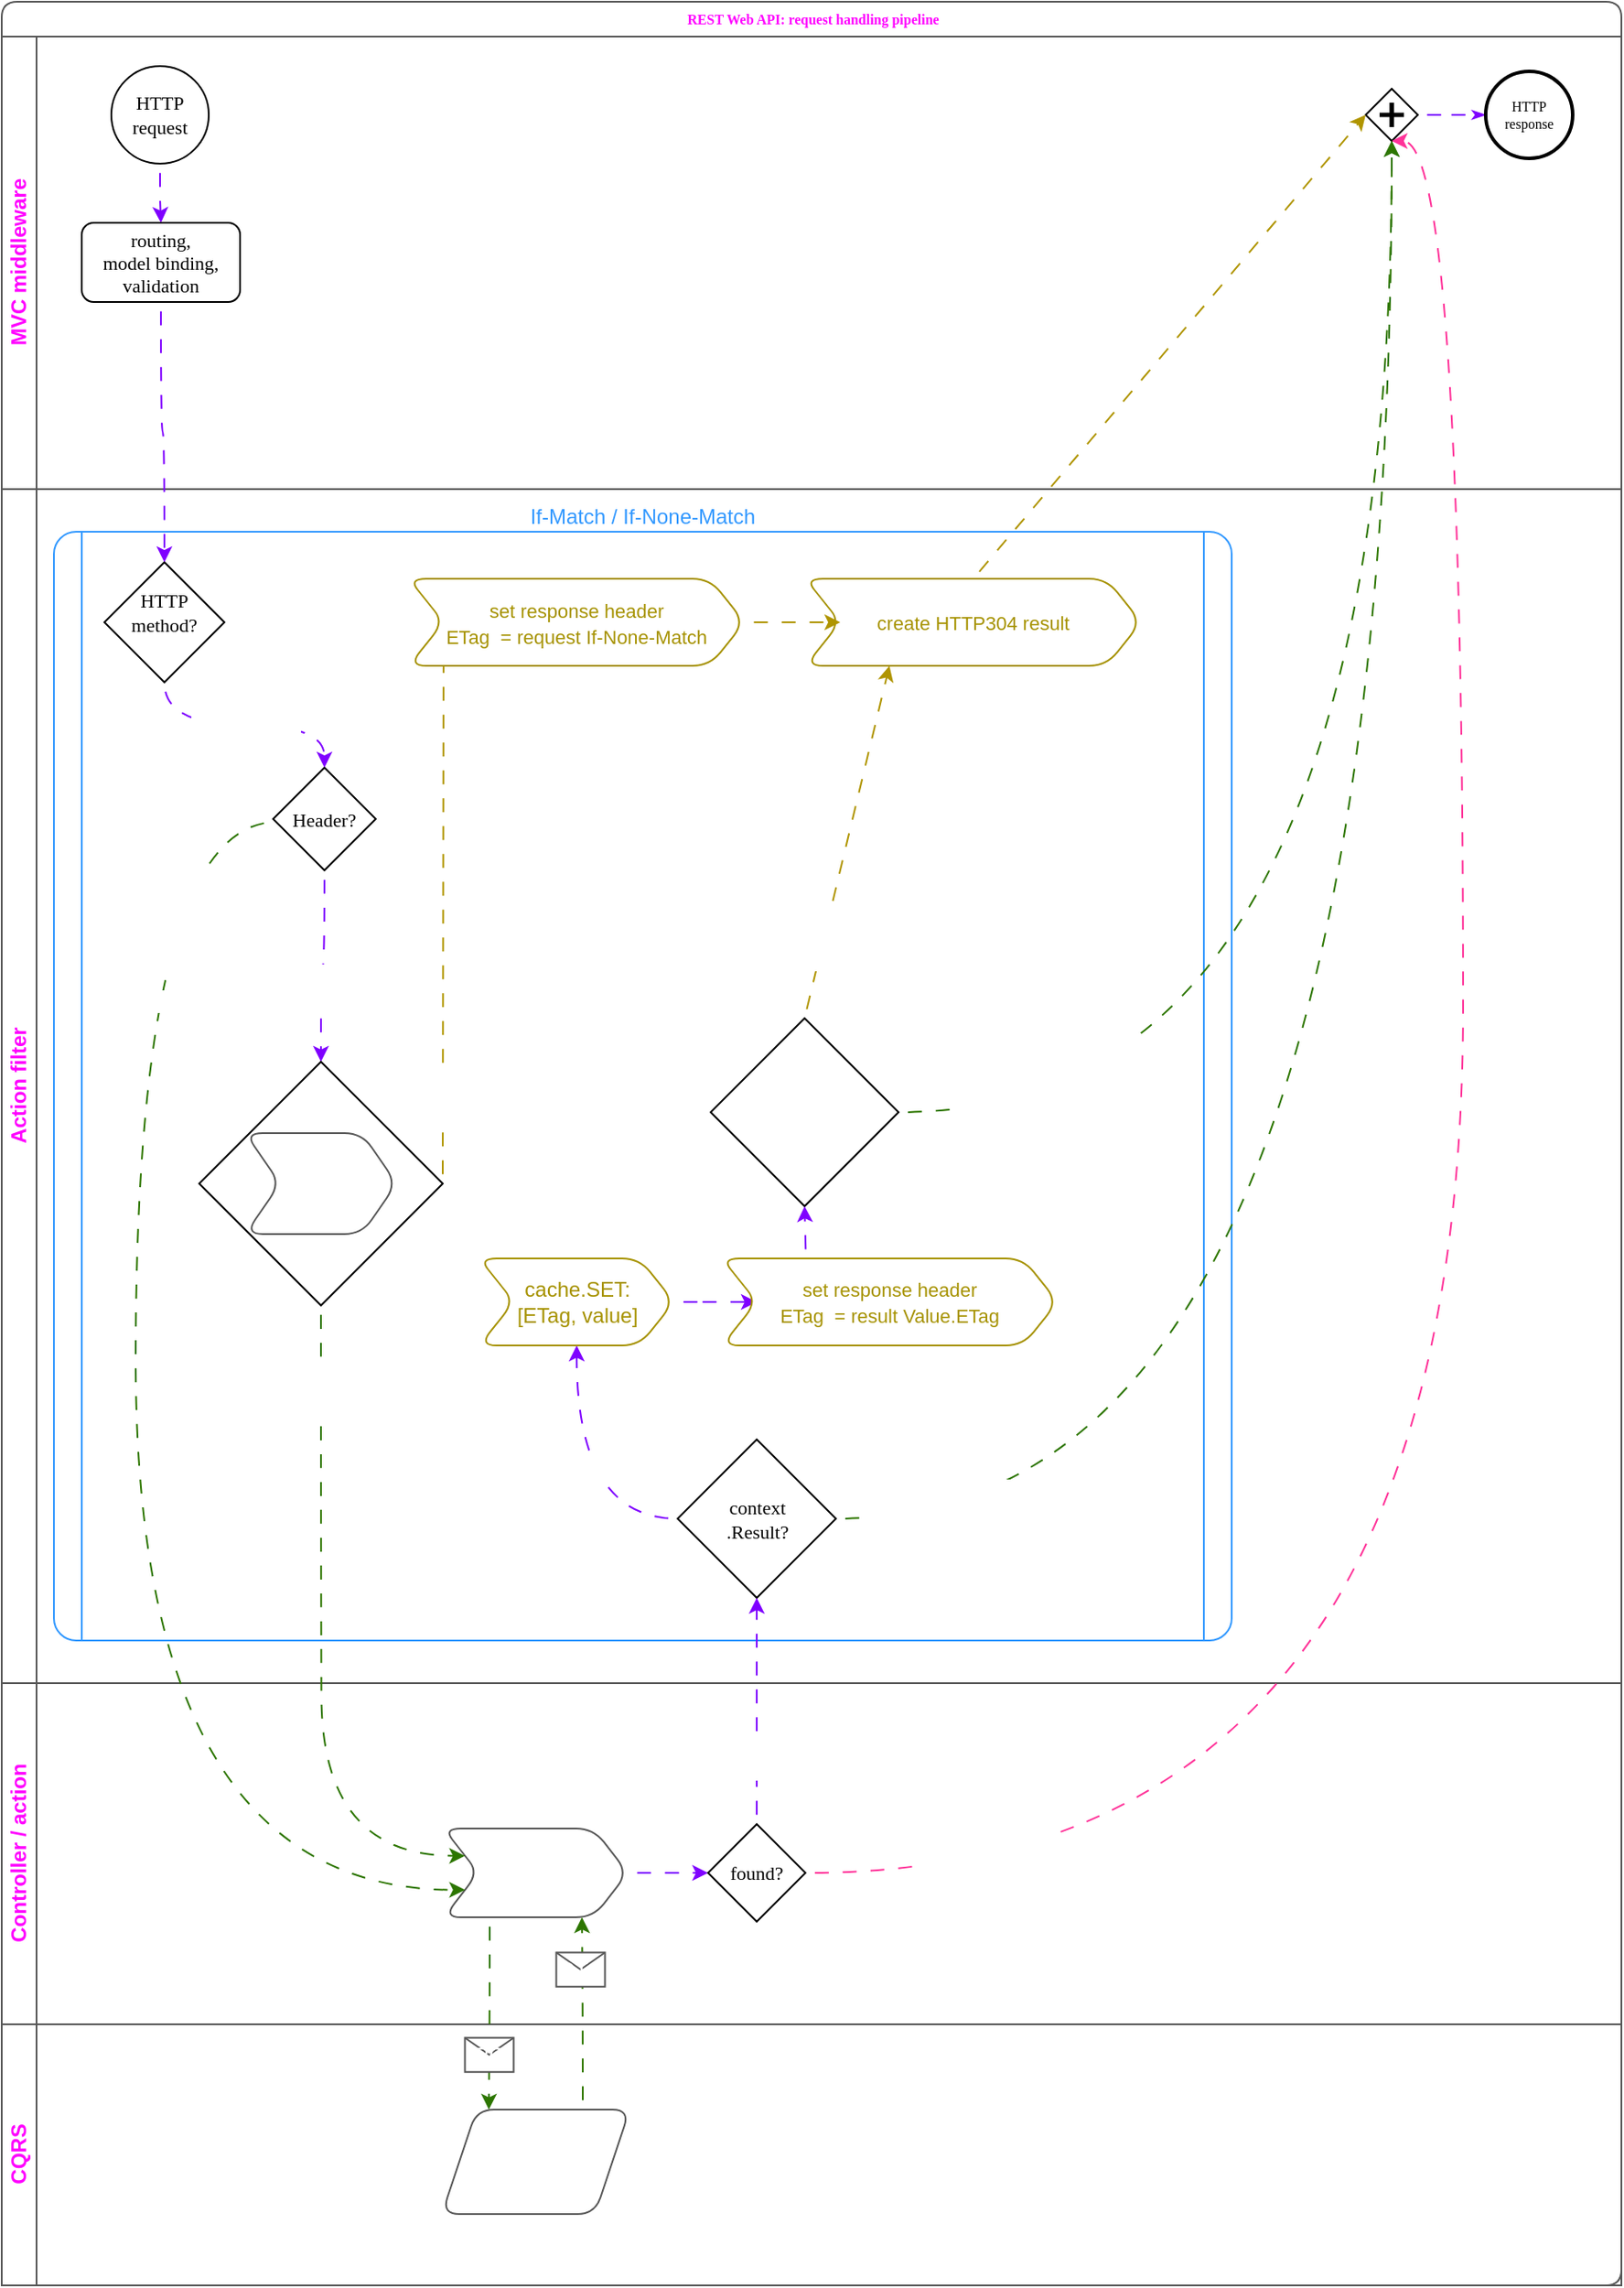 <mxfile version="17.2.4" type="github">
  <diagram name="Overall req. handling" id="c7488fd3-1785-93aa-aadb-54a6760d102a">
    <mxGraphModel dx="321.21" dy="-96.02" grid="1" gridSize="7" guides="1" tooltips="1" connect="1" arrows="1" fold="1" page="1" pageScale="1" pageWidth="1169" pageHeight="827" background="none" math="1" shadow="0">
      <root>
        <mxCell id="0" />
        <mxCell id="1" parent="0" />
        <mxCell id="2b4e8129b02d487f-1" value="REST Web API: request handling pipeline" style="swimlane;html=1;childLayout=stackLayout;horizontal=1;startSize=20;horizontalStack=0;rounded=1;shadow=0;labelBackgroundColor=none;strokeWidth=1;fontFamily=Verdana;fontSize=8;align=center;strokeColor=#575757;fontColor=#FF00FF;verticalAlign=middle;" parent="1" vertex="1">
          <mxGeometry x="203" y="63" width="931" height="1312" as="geometry">
            <mxRectangle x="180" y="70" width="210" height="21" as="alternateBounds" />
          </mxGeometry>
        </mxCell>
        <mxCell id="2b4e8129b02d487f-2" value="MVC middleware" style="swimlane;html=1;startSize=20;horizontal=0;strokeColor=#575757;fontColor=#FF00FF;" parent="2b4e8129b02d487f-1" vertex="1">
          <mxGeometry y="20" width="931" height="260" as="geometry">
            <mxRectangle y="20" width="680" height="28" as="alternateBounds" />
          </mxGeometry>
        </mxCell>
        <mxCell id="ZFfrjUVuDJgjYZVKDLoG-13" value="" style="edgeStyle=orthogonalEdgeStyle;rounded=0;orthogonalLoop=1;jettySize=auto;html=1;fontColor=#FF00FF;flowAnimation=1;fillColor=#6a00ff;strokeColor=#7F00FF;" edge="1" parent="2b4e8129b02d487f-2" source="2b4e8129b02d487f-5" target="2b4e8129b02d487f-6">
          <mxGeometry relative="1" as="geometry" />
        </mxCell>
        <mxCell id="2b4e8129b02d487f-5" value="HTTP&lt;br style=&quot;font-size: 11px;&quot;&gt;request" style="ellipse;whiteSpace=wrap;html=1;rounded=0;shadow=0;labelBackgroundColor=none;strokeWidth=1;fontFamily=Verdana;fontSize=11;align=center;aspect=fixed;" parent="2b4e8129b02d487f-2" vertex="1">
          <mxGeometry x="63" y="17" width="56" height="56" as="geometry" />
        </mxCell>
        <mxCell id="2b4e8129b02d487f-6" value="routing,&lt;br style=&quot;font-size: 11px;&quot;&gt;model binding,&lt;br style=&quot;font-size: 11px;&quot;&gt;validation&lt;br style=&quot;font-size: 11px;&quot;&gt;" style="rounded=1;whiteSpace=wrap;html=1;shadow=0;labelBackgroundColor=none;strokeWidth=1;fontFamily=Verdana;fontSize=11;align=center;aspect=fixed;" parent="2b4e8129b02d487f-2" vertex="1">
          <mxGeometry x="46" y="107.0" width="91" height="45.5" as="geometry" />
        </mxCell>
        <mxCell id="2b4e8129b02d487f-23" style="edgeStyle=orthogonalEdgeStyle;rounded=0;html=1;labelBackgroundColor=none;startArrow=none;startFill=0;startSize=5;endArrow=classicThin;endFill=1;endSize=5;jettySize=auto;orthogonalLoop=1;strokeWidth=1;fontFamily=Verdana;fontSize=8;flowAnimation=1;strokeColor=#7F00FF;" parent="2b4e8129b02d487f-2" source="2b4e8129b02d487f-10" target="2b4e8129b02d487f-11" edge="1">
          <mxGeometry relative="1" as="geometry" />
        </mxCell>
        <mxCell id="2b4e8129b02d487f-10" value="" style="shape=mxgraph.bpmn.shape;html=1;verticalLabelPosition=bottom;labelBackgroundColor=#ffffff;verticalAlign=top;perimeter=rhombusPerimeter;background=gateway;outline=none;symbol=parallelGw;rounded=1;shadow=0;strokeWidth=1;fontFamily=Verdana;fontSize=8;align=center;" parent="2b4e8129b02d487f-2" vertex="1">
          <mxGeometry x="784" y="30" width="30" height="30" as="geometry" />
        </mxCell>
        <mxCell id="2b4e8129b02d487f-11" value="HTTP&lt;br&gt;response" style="ellipse;whiteSpace=wrap;html=1;rounded=0;shadow=0;labelBackgroundColor=none;strokeWidth=2;fontFamily=Verdana;fontSize=8;align=center;aspect=fixed;" parent="2b4e8129b02d487f-2" vertex="1">
          <mxGeometry x="853" y="20" width="50" height="50" as="geometry" />
        </mxCell>
        <mxCell id="2b4e8129b02d487f-3" value="Action filter" style="swimlane;html=1;startSize=20;horizontal=0;rounded=0;strokeColor=#575757;fontColor=#FF00FF;" parent="2b4e8129b02d487f-1" vertex="1">
          <mxGeometry y="280" width="931" height="686" as="geometry">
            <mxRectangle y="280" width="680" height="20" as="alternateBounds" />
          </mxGeometry>
        </mxCell>
        <mxCell id="ZFfrjUVuDJgjYZVKDLoG-20" value="If-Match / If-None-Match" style="shape=process;whiteSpace=wrap;html=1;backgroundOutline=1;rounded=1;fontFamily=Helvetica;fontSize=12;startSize=20;strokeWidth=1;size=0.024;verticalAlign=bottom;labelPosition=center;verticalLabelPosition=top;align=center;arcSize=2;portConstraintRotation=0;strokeColor=#3399FF;fontColor=#3399FF;" vertex="1" parent="2b4e8129b02d487f-3">
          <mxGeometry x="30" y="24.5" width="677" height="637" as="geometry" />
        </mxCell>
        <mxCell id="2b4e8129b02d487f-15" value="HTTP&lt;br style=&quot;font-size: 11px;&quot;&gt;method?" style="strokeWidth=1;html=1;shape=mxgraph.flowchart.decision;whiteSpace=wrap;rounded=1;shadow=0;labelBackgroundColor=none;fontFamily=Verdana;fontSize=11;align=center;aspect=fixed;verticalAlign=middle;spacing=2;spacingTop=-12;" parent="2b4e8129b02d487f-3" vertex="1">
          <mxGeometry x="59" y="42" width="69" height="69" as="geometry" />
        </mxCell>
        <mxCell id="ZFfrjUVuDJgjYZVKDLoG-23" value="Header?" style="strokeWidth=1;html=1;shape=mxgraph.flowchart.decision;whiteSpace=wrap;rounded=1;shadow=0;labelBackgroundColor=none;fontFamily=Verdana;fontSize=11;align=center;aspect=fixed;" vertex="1" parent="2b4e8129b02d487f-3">
          <mxGeometry x="156" y="160" width="59" height="59" as="geometry" />
        </mxCell>
        <mxCell id="ZFfrjUVuDJgjYZVKDLoG-17" value="GET, HEAD" style="orthogonalLoop=1;jettySize=auto;html=1;fontFamily=Helvetica;fontSize=12;fontColor=#FFFFFF;startSize=20;entryX=0.5;entryY=0;entryDx=0;entryDy=0;exitX=0.5;exitY=1;exitDx=0;exitDy=0;exitPerimeter=0;edgeStyle=orthogonalEdgeStyle;elbow=vertical;entryPerimeter=0;curved=1;flowAnimation=1;fillColor=#6a00ff;strokeColor=#7F00FF;" edge="1" parent="2b4e8129b02d487f-3" source="2b4e8129b02d487f-15" target="ZFfrjUVuDJgjYZVKDLoG-23">
          <mxGeometry relative="1" as="geometry">
            <mxPoint x="92" y="134" as="targetPoint" />
          </mxGeometry>
        </mxCell>
        <mxCell id="ZFfrjUVuDJgjYZVKDLoG-75" style="edgeStyle=orthogonalEdgeStyle;comic=0;jumpStyle=none;orthogonalLoop=1;jettySize=auto;html=1;entryX=0.5;entryY=1;entryDx=0;entryDy=0;fontFamily=Helvetica;fontSize=11;fontColor=#FFFFFF;startArrow=none;startFill=0;startSize=20;strokeColor=#7F00FF;elbow=vertical;exitX=0;exitY=0.5;exitDx=0;exitDy=0;exitPerimeter=0;curved=1;flowAnimation=1;" edge="1" parent="2b4e8129b02d487f-3" source="ZFfrjUVuDJgjYZVKDLoG-43" target="ZFfrjUVuDJgjYZVKDLoG-74">
          <mxGeometry relative="1" as="geometry" />
        </mxCell>
        <mxCell id="ZFfrjUVuDJgjYZVKDLoG-76" value="value IS IEtag" style="edgeLabel;html=1;align=center;verticalAlign=middle;resizable=0;points=[];fontSize=11;fontFamily=Helvetica;fontColor=#FFFFFF;" vertex="1" connectable="0" parent="ZFfrjUVuDJgjYZVKDLoG-75">
          <mxGeometry x="0.124" y="-8" relative="1" as="geometry">
            <mxPoint as="offset" />
          </mxGeometry>
        </mxCell>
        <mxCell id="ZFfrjUVuDJgjYZVKDLoG-43" value="context&lt;br&gt;.Result?" style="strokeWidth=1;html=1;shape=mxgraph.flowchart.decision;whiteSpace=wrap;rounded=1;shadow=0;labelBackgroundColor=none;fontFamily=Verdana;fontSize=11;align=center;aspect=fixed;" vertex="1" parent="2b4e8129b02d487f-3">
          <mxGeometry x="388.5" y="546" width="91" height="91" as="geometry" />
        </mxCell>
        <mxCell id="ZFfrjUVuDJgjYZVKDLoG-25" style="edgeStyle=orthogonalEdgeStyle;jumpStyle=none;orthogonalLoop=1;jettySize=auto;html=1;fontFamily=Helvetica;fontSize=12;fontColor=#FFFFFF;startSize=20;elbow=vertical;exitX=0.5;exitY=1;exitDx=0;exitDy=0;exitPerimeter=0;curved=1;flowAnimation=1;fillColor=#6a00ff;strokeColor=#7F00FF;" edge="1" parent="2b4e8129b02d487f-3" source="ZFfrjUVuDJgjYZVKDLoG-23" target="ZFfrjUVuDJgjYZVKDLoG-52">
          <mxGeometry relative="1" as="geometry">
            <mxPoint x="97" y="434" as="targetPoint" />
          </mxGeometry>
        </mxCell>
        <mxCell id="ZFfrjUVuDJgjYZVKDLoG-28" value="If-None-Match&lt;br&gt;IS &quot;val&quot;" style="edgeLabel;html=1;align=center;verticalAlign=middle;resizable=0;points=[];fontSize=12;fontFamily=Helvetica;fontColor=#FFFFFF;" vertex="1" connectable="0" parent="ZFfrjUVuDJgjYZVKDLoG-25">
          <mxGeometry x="-0.108" y="3" relative="1" as="geometry">
            <mxPoint x="-3" y="18" as="offset" />
          </mxGeometry>
        </mxCell>
        <mxCell id="ZFfrjUVuDJgjYZVKDLoG-57" style="jumpStyle=none;orthogonalLoop=1;jettySize=auto;html=1;fontFamily=Helvetica;fontSize=11;fontColor=#FFFFFF;startArrow=none;startFill=0;startSize=20;elbow=vertical;exitX=1;exitY=0.5;exitDx=0;exitDy=0;exitPerimeter=0;entryX=0;entryY=0.5;entryDx=0;entryDy=0;flowAnimation=1;fillColor=#e3c800;strokeColor=#B09500;" edge="1" parent="2b4e8129b02d487f-3" source="ZFfrjUVuDJgjYZVKDLoG-52" target="ZFfrjUVuDJgjYZVKDLoG-80">
          <mxGeometry relative="1" as="geometry">
            <mxPoint x="361.565" y="126" as="targetPoint" />
          </mxGeometry>
        </mxCell>
        <mxCell id="ZFfrjUVuDJgjYZVKDLoG-58" value="YES:&lt;br&gt;COND. IS FULFILLED" style="edgeLabel;html=1;align=center;verticalAlign=middle;resizable=0;points=[];fontSize=11;fontFamily=Helvetica;fontColor=#FFFFFF;" vertex="1" connectable="0" parent="ZFfrjUVuDJgjYZVKDLoG-57">
          <mxGeometry x="0.142" y="12" relative="1" as="geometry">
            <mxPoint x="59" y="135" as="offset" />
          </mxGeometry>
        </mxCell>
        <mxCell id="ZFfrjUVuDJgjYZVKDLoG-55" value="" style="group;treeMoving=0;treeFolding=0;pointerEvents=0;autosize=1;" vertex="1" connectable="0" parent="2b4e8129b02d487f-3">
          <mxGeometry x="113.5" y="329" width="140" height="140" as="geometry" />
        </mxCell>
        <mxCell id="ZFfrjUVuDJgjYZVKDLoG-52" value="" style="strokeWidth=1;html=1;shape=mxgraph.flowchart.decision;whiteSpace=wrap;rounded=1;shadow=0;labelBackgroundColor=none;fontFamily=Verdana;fontSize=11;align=center;aspect=fixed;" vertex="1" parent="ZFfrjUVuDJgjYZVKDLoG-55">
          <mxGeometry width="140" height="140" as="geometry" />
        </mxCell>
        <mxCell id="ZFfrjUVuDJgjYZVKDLoG-49" value="cache.GET:&lt;br&gt;found?" style="shape=step;perimeter=stepPerimeter;whiteSpace=wrap;html=1;fixedSize=1;rounded=1;fontFamily=Helvetica;fontSize=11;fontColor=#FFFFFF;startSize=20;strokeColor=#575757;strokeWidth=1;fillColor=default;aspect=fixed;labelPosition=center;verticalLabelPosition=middle;align=center;verticalAlign=middle;spacingRight=-10;" vertex="1" parent="ZFfrjUVuDJgjYZVKDLoG-55">
          <mxGeometry x="26.5" y="41" width="87" height="58" as="geometry" />
        </mxCell>
        <mxCell id="ZFfrjUVuDJgjYZVKDLoG-78" value="" style="edgeStyle=orthogonalEdgeStyle;curved=1;comic=0;jumpStyle=none;orthogonalLoop=1;jettySize=auto;html=1;fontFamily=Helvetica;fontSize=11;fontColor=#FFFFFF;startArrow=none;startFill=0;startSize=20;strokeColor=#7F00FF;elbow=vertical;flowAnimation=1;" edge="1" parent="2b4e8129b02d487f-3" source="ZFfrjUVuDJgjYZVKDLoG-74" target="ZFfrjUVuDJgjYZVKDLoG-77">
          <mxGeometry relative="1" as="geometry" />
        </mxCell>
        <mxCell id="ZFfrjUVuDJgjYZVKDLoG-74" value="cache.SET:&lt;br&gt;[ETag, value]" style="shape=step;perimeter=stepPerimeter;whiteSpace=wrap;html=1;fixedSize=1;rounded=1;fontFamily=Helvetica;fontSize=12;fontColor=#A69200;startSize=20;strokeColor=#A69200;strokeWidth=1;fillColor=default;" vertex="1" parent="2b4e8129b02d487f-3">
          <mxGeometry x="274.5" y="442" width="112" height="50" as="geometry" />
        </mxCell>
        <mxCell id="ZFfrjUVuDJgjYZVKDLoG-77" value="&lt;span style=&quot;font-size: 11px&quot;&gt;set response header&lt;br&gt;ETag&amp;nbsp; = result Value.ETag&lt;/span&gt;" style="shape=step;perimeter=stepPerimeter;whiteSpace=wrap;html=1;fixedSize=1;rounded=1;fontFamily=Helvetica;fontSize=12;fontColor=#A69200;startSize=20;strokeColor=#A69200;strokeWidth=1;fillColor=default;" vertex="1" parent="2b4e8129b02d487f-3">
          <mxGeometry x="414" y="442" width="193" height="50" as="geometry" />
        </mxCell>
        <mxCell id="ZFfrjUVuDJgjYZVKDLoG-79" value="&lt;span style=&quot;color: rgb(255 , 255 , 255) ; font-family: &amp;#34;helvetica&amp;#34; ; font-size: 12px&quot;&gt;If-None-Match&lt;/span&gt;&lt;br style=&quot;color: rgb(255 , 255 , 255) ; font-family: &amp;#34;helvetica&amp;#34; ; font-size: 12px&quot;&gt;&lt;span style=&quot;color: rgb(255 , 255 , 255) ; font-family: &amp;#34;helvetica&amp;#34; ; font-size: 12px&quot;&gt;IS Value.ETag&lt;/span&gt;" style="strokeWidth=1;html=1;shape=mxgraph.flowchart.decision;whiteSpace=wrap;rounded=1;shadow=0;labelBackgroundColor=none;fontFamily=Verdana;fontSize=11;align=center;aspect=fixed;" vertex="1" parent="2b4e8129b02d487f-3">
          <mxGeometry x="407.5" y="304" width="108" height="108" as="geometry" />
        </mxCell>
        <mxCell id="ZFfrjUVuDJgjYZVKDLoG-80" value="&lt;span style=&quot;font-size: 11px&quot;&gt;set response header&lt;br&gt;ETag&amp;nbsp; = request If-None-Match&lt;/span&gt;" style="shape=step;perimeter=stepPerimeter;whiteSpace=wrap;html=1;fixedSize=1;rounded=1;fontFamily=Helvetica;fontSize=12;fontColor=#A69200;startSize=20;strokeColor=#A69200;strokeWidth=1;fillColor=default;" vertex="1" parent="2b4e8129b02d487f-3">
          <mxGeometry x="234" y="51.5" width="193" height="50" as="geometry" />
        </mxCell>
        <mxCell id="ZFfrjUVuDJgjYZVKDLoG-82" value="&lt;span style=&quot;font-size: 11px&quot;&gt;create HTTP304 result&lt;/span&gt;" style="shape=step;perimeter=stepPerimeter;whiteSpace=wrap;html=1;fixedSize=1;rounded=1;fontFamily=Helvetica;fontSize=12;fontColor=#A69200;startSize=20;strokeColor=#A69200;strokeWidth=1;fillColor=default;" vertex="1" parent="2b4e8129b02d487f-3">
          <mxGeometry x="462" y="51.5" width="193" height="50" as="geometry" />
        </mxCell>
        <mxCell id="ZFfrjUVuDJgjYZVKDLoG-59" style="jumpStyle=none;orthogonalLoop=1;jettySize=auto;html=1;fontFamily=Helvetica;fontSize=11;fontColor=#FFFFFF;startArrow=none;startFill=0;startSize=20;elbow=vertical;entryX=0;entryY=0.5;entryDx=0;entryDy=0;exitX=1;exitY=0.5;exitDx=0;exitDy=0;flowAnimation=1;fillColor=#e3c800;strokeColor=#B09500;" edge="1" parent="2b4e8129b02d487f-3" source="ZFfrjUVuDJgjYZVKDLoG-80" target="ZFfrjUVuDJgjYZVKDLoG-82">
          <mxGeometry relative="1" as="geometry">
            <mxPoint x="431.5" y="90.988" as="sourcePoint" />
            <mxPoint x="602" y="-168" as="targetPoint" />
          </mxGeometry>
        </mxCell>
        <mxCell id="ZFfrjUVuDJgjYZVKDLoG-83" style="jumpStyle=none;orthogonalLoop=1;jettySize=auto;html=1;fontFamily=Helvetica;fontSize=11;fontColor=#FFFFFF;startArrow=none;startFill=0;startSize=20;elbow=vertical;entryX=0.25;entryY=1;entryDx=0;entryDy=0;flowAnimation=1;fillColor=#e3c800;strokeColor=#B09500;exitX=0.5;exitY=0;exitDx=0;exitDy=0;exitPerimeter=0;" edge="1" parent="2b4e8129b02d487f-3" source="ZFfrjUVuDJgjYZVKDLoG-79" target="ZFfrjUVuDJgjYZVKDLoG-82">
          <mxGeometry relative="1" as="geometry">
            <mxPoint x="472" y="172" as="sourcePoint" />
            <mxPoint x="511" y="108.5" as="targetPoint" />
          </mxGeometry>
        </mxCell>
        <mxCell id="ZFfrjUVuDJgjYZVKDLoG-85" value="&lt;span style=&quot;color: rgb(255 , 255 , 255)&quot;&gt;YES:&lt;br&gt;COND. IS FULFILLED&lt;br&gt;&lt;/span&gt;&lt;font color=&quot;#ffffff&quot;&gt;overwrite Result&lt;br&gt;&lt;/font&gt;" style="edgeLabel;html=1;align=center;verticalAlign=middle;resizable=0;points=[];fontSize=11;fontFamily=Helvetica;fontColor=#A69200;" vertex="1" connectable="0" parent="ZFfrjUVuDJgjYZVKDLoG-83">
          <mxGeometry x="-0.509" y="-1" relative="1" as="geometry">
            <mxPoint x="-4" y="2" as="offset" />
          </mxGeometry>
        </mxCell>
        <mxCell id="ZFfrjUVuDJgjYZVKDLoG-84" value="" style="edgeStyle=orthogonalEdgeStyle;curved=1;comic=0;jumpStyle=none;orthogonalLoop=1;jettySize=auto;html=1;fontFamily=Helvetica;fontSize=11;fontColor=#FFFFFF;startArrow=none;startFill=0;startSize=20;strokeColor=#7F00FF;elbow=vertical;flowAnimation=1;entryX=0.5;entryY=1;entryDx=0;entryDy=0;entryPerimeter=0;exitX=0.25;exitY=0;exitDx=0;exitDy=0;" edge="1" parent="2b4e8129b02d487f-3" source="ZFfrjUVuDJgjYZVKDLoG-77" target="ZFfrjUVuDJgjYZVKDLoG-79">
          <mxGeometry relative="1" as="geometry">
            <mxPoint x="395.487" y="474.483" as="sourcePoint" />
            <mxPoint x="439.986" y="473.983" as="targetPoint" />
          </mxGeometry>
        </mxCell>
        <mxCell id="2b4e8129b02d487f-4" value="Controller / action" style="swimlane;html=1;startSize=20;horizontal=0;strokeColor=#575757;fontColor=#FF00FF;" parent="2b4e8129b02d487f-1" vertex="1">
          <mxGeometry y="966" width="931" height="196" as="geometry">
            <mxRectangle y="690" width="680" height="28" as="alternateBounds" />
          </mxGeometry>
        </mxCell>
        <mxCell id="ZFfrjUVuDJgjYZVKDLoG-37" style="edgeStyle=orthogonalEdgeStyle;curved=1;jumpStyle=none;orthogonalLoop=1;jettySize=auto;html=1;fontFamily=Helvetica;fontSize=11;fontColor=#FFFFFF;startArrow=none;startFill=0;startSize=20;elbow=vertical;flowAnimation=1;strokeColor=#7F00FF;" edge="1" parent="2b4e8129b02d487f-4" source="ZFfrjUVuDJgjYZVKDLoG-22" target="ZFfrjUVuDJgjYZVKDLoG-36">
          <mxGeometry relative="1" as="geometry" />
        </mxCell>
        <mxCell id="ZFfrjUVuDJgjYZVKDLoG-22" value="CQRS Send" style="shape=step;perimeter=stepPerimeter;whiteSpace=wrap;html=1;fixedSize=1;rounded=1;fontFamily=Helvetica;fontSize=12;fontColor=#FFFFFF;startSize=20;strokeColor=#575757;strokeWidth=1;fillColor=default;" vertex="1" parent="2b4e8129b02d487f-4">
          <mxGeometry x="254" y="83.5" width="106" height="51" as="geometry" />
        </mxCell>
        <mxCell id="ZFfrjUVuDJgjYZVKDLoG-36" value="found?" style="strokeWidth=1;html=1;shape=mxgraph.flowchart.decision;whiteSpace=wrap;rounded=1;shadow=0;labelBackgroundColor=none;fontFamily=Verdana;fontSize=11;align=center;aspect=fixed;" vertex="1" parent="2b4e8129b02d487f-4">
          <mxGeometry x="406" y="81" width="56" height="56" as="geometry" />
        </mxCell>
        <mxCell id="ZFfrjUVuDJgjYZVKDLoG-1" value="CQRS" style="swimlane;html=1;startSize=20;horizontal=0;strokeColor=#575757;fontColor=#FF00FF;" vertex="1" parent="2b4e8129b02d487f-1">
          <mxGeometry y="1162" width="931" height="150" as="geometry">
            <mxRectangle y="470" width="680" height="20" as="alternateBounds" />
          </mxGeometry>
        </mxCell>
        <mxCell id="ZFfrjUVuDJgjYZVKDLoG-27" value="CQRS Handler" style="shape=parallelogram;perimeter=parallelogramPerimeter;whiteSpace=wrap;html=1;fixedSize=1;rounded=1;fontFamily=Helvetica;fontSize=12;fontColor=#FFFFFF;startSize=20;strokeColor=#575757;strokeWidth=1;fillColor=default;" vertex="1" parent="ZFfrjUVuDJgjYZVKDLoG-1">
          <mxGeometry x="253" y="49" width="108" height="60" as="geometry" />
        </mxCell>
        <mxCell id="ZFfrjUVuDJgjYZVKDLoG-15" value="" style="edgeStyle=orthogonalEdgeStyle;orthogonalLoop=1;jettySize=auto;html=1;entryX=0.5;entryY=0;entryDx=0;entryDy=0;entryPerimeter=0;fontColor=#FF00FF;jumpStyle=none;exitX=0.5;exitY=1;exitDx=0;exitDy=0;curved=1;flowAnimation=1;fillColor=#6a00ff;strokeColor=#7F00FF;" edge="1" parent="2b4e8129b02d487f-1" source="2b4e8129b02d487f-6" target="2b4e8129b02d487f-15">
          <mxGeometry relative="1" as="geometry">
            <mxPoint x="155" y="220" as="targetPoint" />
          </mxGeometry>
        </mxCell>
        <mxCell id="ZFfrjUVuDJgjYZVKDLoG-29" value="" style="endArrow=classic;html=1;fontFamily=Helvetica;fontSize=12;fontColor=#FFFFFF;startSize=20;curved=1;elbow=vertical;jumpStyle=none;edgeStyle=orthogonalEdgeStyle;exitX=0.25;exitY=1;exitDx=0;exitDy=0;entryX=0.25;entryY=0;entryDx=0;entryDy=0;fillColor=#60a917;strokeColor=#2D7600;flowAnimation=1;" edge="1" parent="2b4e8129b02d487f-1" source="ZFfrjUVuDJgjYZVKDLoG-22" target="ZFfrjUVuDJgjYZVKDLoG-27">
          <mxGeometry relative="1" as="geometry">
            <mxPoint x="574" y="567" as="sourcePoint" />
            <mxPoint x="674" y="567" as="targetPoint" />
          </mxGeometry>
        </mxCell>
        <mxCell id="ZFfrjUVuDJgjYZVKDLoG-30" value="RQ" style="shape=message;html=1;outlineConnect=0;rounded=1;fontFamily=Helvetica;fontSize=12;fontColor=#FFFFFF;startSize=20;strokeColor=#575757;strokeWidth=1;fillColor=default;aspect=fixed;" vertex="1" parent="ZFfrjUVuDJgjYZVKDLoG-29">
          <mxGeometry width="28" height="19.6" relative="1" as="geometry">
            <mxPoint x="-14" y="14" as="offset" />
          </mxGeometry>
        </mxCell>
        <mxCell id="ZFfrjUVuDJgjYZVKDLoG-34" value="" style="endArrow=classic;html=1;fontFamily=Helvetica;fontSize=12;fontColor=#FFFFFF;startSize=20;curved=1;elbow=vertical;jumpStyle=none;edgeStyle=orthogonalEdgeStyle;exitX=0.75;exitY=0;exitDx=0;exitDy=0;entryX=0.75;entryY=1;entryDx=0;entryDy=0;fillColor=#60a917;strokeColor=#2D7600;flowAnimation=1;" edge="1" parent="2b4e8129b02d487f-1" source="ZFfrjUVuDJgjYZVKDLoG-27" target="ZFfrjUVuDJgjYZVKDLoG-22">
          <mxGeometry relative="1" as="geometry">
            <mxPoint x="327.5" y="797.5" as="sourcePoint" />
            <mxPoint x="560" y="798" as="targetPoint" />
          </mxGeometry>
        </mxCell>
        <mxCell id="ZFfrjUVuDJgjYZVKDLoG-35" value="DTO" style="shape=message;html=1;outlineConnect=0;rounded=1;fontFamily=Helvetica;fontSize=12;fontColor=#FFFFFF;startSize=20;strokeColor=#575757;strokeWidth=1;fillColor=default;aspect=fixed;" vertex="1" parent="ZFfrjUVuDJgjYZVKDLoG-34">
          <mxGeometry width="28" height="19.6" relative="1" as="geometry">
            <mxPoint x="-15" y="-35" as="offset" />
          </mxGeometry>
        </mxCell>
        <mxCell id="ZFfrjUVuDJgjYZVKDLoG-40" style="edgeStyle=orthogonalEdgeStyle;curved=1;jumpStyle=none;orthogonalLoop=1;jettySize=auto;html=1;fontFamily=Helvetica;fontSize=11;fontColor=#FFFFFF;startArrow=none;startFill=0;startSize=20;elbow=vertical;flowAnimation=1;strokeColor=#FF3399;entryX=0.5;entryY=1;entryDx=0;entryDy=0;exitX=1;exitY=0.5;exitDx=0;exitDy=0;exitPerimeter=0;" edge="1" parent="2b4e8129b02d487f-1" source="ZFfrjUVuDJgjYZVKDLoG-36" target="2b4e8129b02d487f-10">
          <mxGeometry relative="1" as="geometry">
            <mxPoint x="525" y="1099" as="sourcePoint" />
            <mxPoint x="235.067" y="567.0" as="targetPoint" />
            <Array as="points">
              <mxPoint x="840" y="1075" />
              <mxPoint x="840" y="80" />
            </Array>
          </mxGeometry>
        </mxCell>
        <mxCell id="ZFfrjUVuDJgjYZVKDLoG-41" value="NO:&lt;br&gt;return: HTTP404" style="edgeLabel;html=1;align=center;verticalAlign=middle;resizable=0;points=[];fontSize=11;fontFamily=Helvetica;fontColor=#FFFFFF;" vertex="1" connectable="0" parent="ZFfrjUVuDJgjYZVKDLoG-40">
          <mxGeometry x="0.36" y="5" relative="1" as="geometry">
            <mxPoint x="-268" y="573" as="offset" />
          </mxGeometry>
        </mxCell>
        <mxCell id="ZFfrjUVuDJgjYZVKDLoG-44" style="jumpStyle=none;orthogonalLoop=1;jettySize=auto;html=1;fontFamily=Helvetica;fontSize=11;fontColor=#FFFFFF;startArrow=none;startFill=0;startSize=20;elbow=vertical;exitX=1;exitY=0.5;exitDx=0;exitDy=0;exitPerimeter=0;entryX=0.5;entryY=1;entryDx=0;entryDy=0;flowAnimation=1;strokeColor=#2D7600;fillColor=#60a917;edgeStyle=orthogonalEdgeStyle;curved=1;" edge="1" parent="2b4e8129b02d487f-1" source="ZFfrjUVuDJgjYZVKDLoG-43" target="2b4e8129b02d487f-10">
          <mxGeometry relative="1" as="geometry">
            <mxPoint x="553" y="203" as="targetPoint" />
          </mxGeometry>
        </mxCell>
        <mxCell id="ZFfrjUVuDJgjYZVKDLoG-45" value="value NOT IEtag&lt;br&gt;COND. NOT FULFILLED" style="edgeLabel;html=1;align=center;verticalAlign=middle;resizable=0;points=[];fontSize=11;fontFamily=Helvetica;fontColor=#FFFFFF;" vertex="1" connectable="0" parent="ZFfrjUVuDJgjYZVKDLoG-44">
          <mxGeometry x="-0.254" y="6" relative="1" as="geometry">
            <mxPoint x="-234" y="85" as="offset" />
          </mxGeometry>
        </mxCell>
        <mxCell id="ZFfrjUVuDJgjYZVKDLoG-50" style="edgeStyle=orthogonalEdgeStyle;jumpStyle=none;orthogonalLoop=1;jettySize=auto;html=1;entryX=0;entryY=0.75;entryDx=0;entryDy=0;fontFamily=Helvetica;fontSize=11;fontColor=#FFFFFF;startArrow=none;startFill=0;startSize=20;elbow=vertical;strokeColor=#2D7600;curved=1;bendable=1;movable=1;cloneable=1;deletable=1;noJump=0;flowAnimation=1;orthogonal=0;enumerate=0;comic=0;fillColor=#60a917;" edge="1" parent="2b4e8129b02d487f-1" source="ZFfrjUVuDJgjYZVKDLoG-23" target="ZFfrjUVuDJgjYZVKDLoG-22">
          <mxGeometry relative="1" as="geometry">
            <Array as="points">
              <mxPoint x="77" y="476" />
              <mxPoint x="77" y="1085" />
            </Array>
          </mxGeometry>
        </mxCell>
        <mxCell id="ZFfrjUVuDJgjYZVKDLoG-51" value="&lt;span style=&quot;font-size: 12px&quot;&gt;If-None-Match&lt;/span&gt;&lt;br style=&quot;font-size: 12px&quot;&gt;&lt;span style=&quot;font-size: 12px&quot;&gt;IS empty&lt;br&gt;OR&lt;br&gt;*&lt;br&gt;&lt;/span&gt;" style="edgeLabel;html=1;align=center;verticalAlign=middle;resizable=0;points=[];fontSize=11;fontFamily=Helvetica;fontColor=#FFFFFF;" vertex="1" connectable="0" parent="ZFfrjUVuDJgjYZVKDLoG-50">
          <mxGeometry x="-0.744" y="17" relative="1" as="geometry">
            <mxPoint x="11" y="16" as="offset" />
          </mxGeometry>
        </mxCell>
        <mxCell id="ZFfrjUVuDJgjYZVKDLoG-60" value="get data" style="edgeLabel;html=1;align=center;verticalAlign=middle;resizable=0;points=[];fontSize=11;fontFamily=Helvetica;fontColor=#FFFFFF;" vertex="1" connectable="0" parent="ZFfrjUVuDJgjYZVKDLoG-50">
          <mxGeometry x="-0.307" y="22" relative="1" as="geometry">
            <mxPoint x="-8" y="-127" as="offset" />
          </mxGeometry>
        </mxCell>
        <mxCell id="ZFfrjUVuDJgjYZVKDLoG-53" style="edgeStyle=orthogonalEdgeStyle;curved=1;jumpStyle=none;orthogonalLoop=1;jettySize=auto;html=1;fontFamily=Helvetica;fontSize=11;fontColor=#FFFFFF;startArrow=none;startFill=0;startSize=20;elbow=vertical;exitX=0.5;exitY=1;exitDx=0;exitDy=0;exitPerimeter=0;entryX=0;entryY=0.25;entryDx=0;entryDy=0;strokeColor=#2D7600;flowAnimation=1;fillColor=#60a917;" edge="1" parent="2b4e8129b02d487f-1" source="ZFfrjUVuDJgjYZVKDLoG-52" target="ZFfrjUVuDJgjYZVKDLoG-22">
          <mxGeometry relative="1" as="geometry">
            <Array as="points">
              <mxPoint x="184" y="882" />
              <mxPoint x="184" y="1031" />
            </Array>
          </mxGeometry>
        </mxCell>
        <mxCell id="ZFfrjUVuDJgjYZVKDLoG-54" value="NO:&lt;br&gt;get data" style="edgeLabel;html=1;align=center;verticalAlign=middle;resizable=0;points=[];fontSize=11;fontFamily=Helvetica;fontColor=#FFFFFF;" vertex="1" connectable="0" parent="ZFfrjUVuDJgjYZVKDLoG-53">
          <mxGeometry x="-0.163" y="-4" relative="1" as="geometry">
            <mxPoint x="4" y="-118" as="offset" />
          </mxGeometry>
        </mxCell>
        <mxCell id="ZFfrjUVuDJgjYZVKDLoG-68" style="comic=0;jumpStyle=none;orthogonalLoop=1;jettySize=auto;html=1;entryX=0.5;entryY=1;entryDx=0;entryDy=0;entryPerimeter=0;fontFamily=Helvetica;fontSize=11;fontColor=#7F00FF;startArrow=none;startFill=0;startSize=20;strokeColor=#7F00FF;elbow=vertical;fillColor=#60a917;flowAnimation=1;exitX=0.5;exitY=0;exitDx=0;exitDy=0;exitPerimeter=0;" edge="1" parent="2b4e8129b02d487f-1" source="ZFfrjUVuDJgjYZVKDLoG-36" target="ZFfrjUVuDJgjYZVKDLoG-43">
          <mxGeometry relative="1" as="geometry" />
        </mxCell>
        <mxCell id="ZFfrjUVuDJgjYZVKDLoG-69" value="YES:&lt;br&gt;HTTP200(value)" style="edgeLabel;html=1;align=center;verticalAlign=middle;resizable=0;points=[];fontSize=11;fontFamily=Helvetica;fontColor=#FFFFFF;" vertex="1" connectable="0" parent="ZFfrjUVuDJgjYZVKDLoG-68">
          <mxGeometry x="-0.75" y="-1" relative="1" as="geometry">
            <mxPoint x="-1" y="-23" as="offset" />
          </mxGeometry>
        </mxCell>
        <mxCell id="ZFfrjUVuDJgjYZVKDLoG-86" style="jumpStyle=none;orthogonalLoop=1;jettySize=auto;html=1;fontFamily=Helvetica;fontSize=11;fontColor=#FFFFFF;startArrow=none;startFill=0;startSize=20;elbow=vertical;entryX=0;entryY=0.5;entryDx=0;entryDy=0;flowAnimation=1;fillColor=#e3c800;strokeColor=#B09500;exitX=0.5;exitY=0;exitDx=0;exitDy=0;" edge="1" parent="2b4e8129b02d487f-1" source="ZFfrjUVuDJgjYZVKDLoG-82" target="2b4e8129b02d487f-10">
          <mxGeometry relative="1" as="geometry">
            <mxPoint x="468.5" y="567" as="sourcePoint" />
            <mxPoint x="511" y="388.5" as="targetPoint" />
          </mxGeometry>
        </mxCell>
        <mxCell id="ZFfrjUVuDJgjYZVKDLoG-88" style="jumpStyle=none;orthogonalLoop=1;jettySize=auto;html=1;fontFamily=Helvetica;fontSize=11;fontColor=#FFFFFF;startArrow=none;startFill=0;startSize=20;elbow=vertical;exitX=1;exitY=0.5;exitDx=0;exitDy=0;exitPerimeter=0;entryX=0.5;entryY=1;entryDx=0;entryDy=0;flowAnimation=1;strokeColor=#2D7600;fillColor=#60a917;edgeStyle=orthogonalEdgeStyle;curved=1;" edge="1" parent="2b4e8129b02d487f-1" source="ZFfrjUVuDJgjYZVKDLoG-79" target="2b4e8129b02d487f-10">
          <mxGeometry relative="1" as="geometry">
            <mxPoint x="486.5" y="878.5" as="sourcePoint" />
            <mxPoint x="709" y="117" as="targetPoint" />
          </mxGeometry>
        </mxCell>
        <mxCell id="ZFfrjUVuDJgjYZVKDLoG-89" value="NO:&lt;br&gt;COND. NOT FULFILLED&lt;br&gt;retain Result" style="edgeLabel;html=1;align=center;verticalAlign=middle;resizable=0;points=[];fontSize=11;fontFamily=Helvetica;fontColor=#FFFFFF;" vertex="1" connectable="0" parent="ZFfrjUVuDJgjYZVKDLoG-88">
          <mxGeometry x="-0.254" y="6" relative="1" as="geometry">
            <mxPoint x="-191" y="8" as="offset" />
          </mxGeometry>
        </mxCell>
      </root>
    </mxGraphModel>
  </diagram>
</mxfile>
